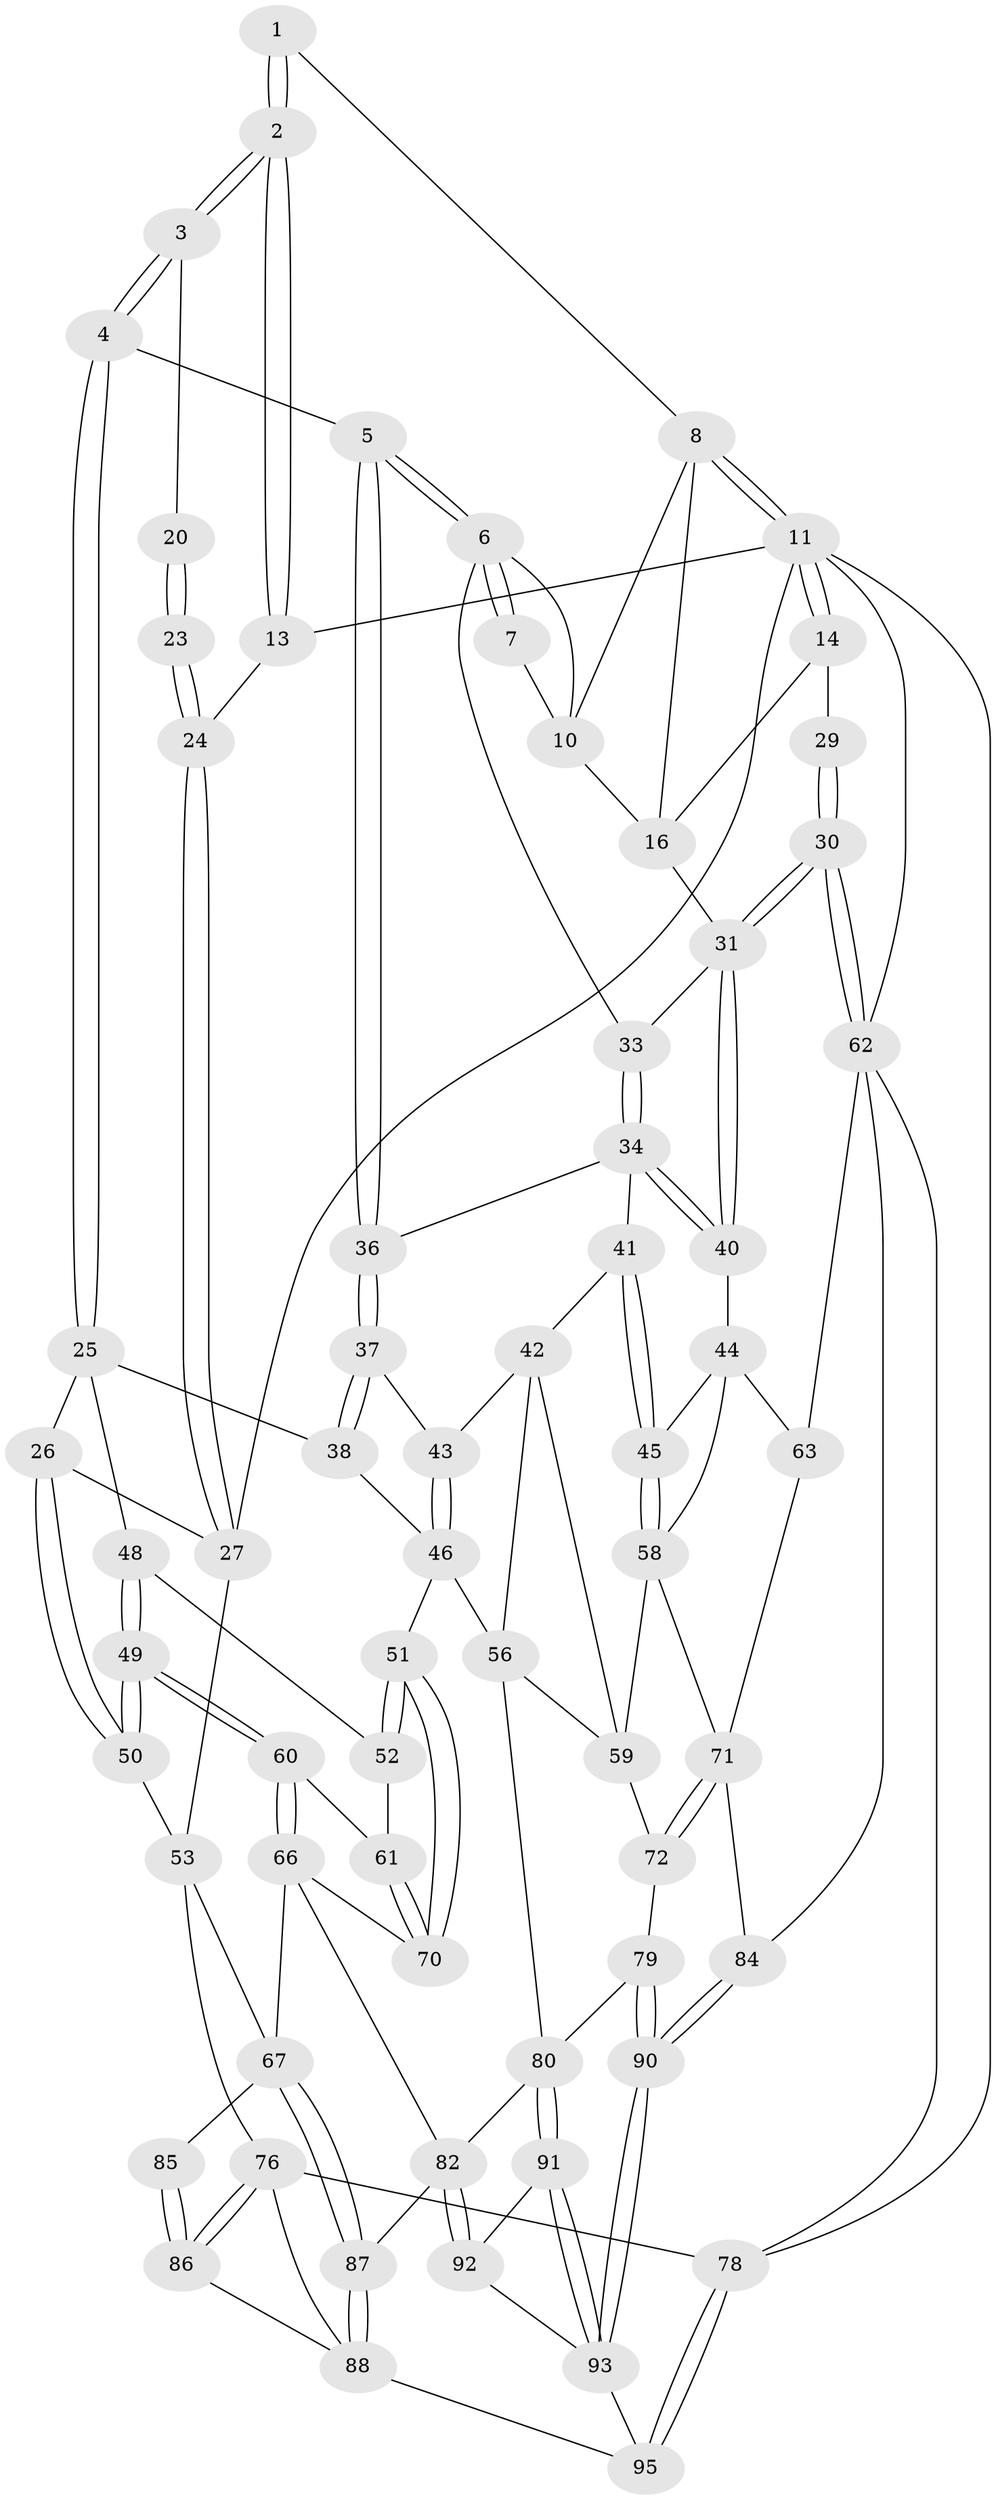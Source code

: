 // Generated by graph-tools (version 1.1) at 2025/52/02/27/25 19:52:41]
// undirected, 67 vertices, 156 edges
graph export_dot {
graph [start="1"]
  node [color=gray90,style=filled];
  1 [pos="+0.5408695166263677+0"];
  2 [pos="+0.27902997455209927+0"];
  3 [pos="+0.36857991859658623+0.175876845166605"];
  4 [pos="+0.3988053954497883+0.20356877918641106"];
  5 [pos="+0.47940377813822943+0.21521581148206795"];
  6 [pos="+0.48310947570122253+0.21307519821100596",super="+18"];
  7 [pos="+0.5398201781193673+0"];
  8 [pos="+0.7740430496983873+0",super="+9"];
  10 [pos="+0.6309737727402401+0.10038690463995917",super="+17"];
  11 [pos="+1+0",super="+12"];
  13 [pos="+0+0",super="+22"];
  14 [pos="+1+0",super="+15"];
  16 [pos="+0.8361963751235216+0.18768064300255252",super="+19"];
  20 [pos="+0.13397307715624285+0.09994082152728923",super="+21"];
  23 [pos="+0.16976002037486523+0.2496966908978496"];
  24 [pos="+0.10641983305437974+0.31258994877912494"];
  25 [pos="+0.25219610977718865+0.39973057588198185",super="+39"];
  26 [pos="+0.10036822338831793+0.41508646215687545"];
  27 [pos="+0.07714122955525163+0.40779883688233587",super="+28"];
  29 [pos="+1+0.36968942054422543"];
  30 [pos="+1+0.48214658657815135"];
  31 [pos="+1+0.45714286029088086",super="+32"];
  33 [pos="+0.7638170793906143+0.2946779938174311"];
  34 [pos="+0.7579704553678274+0.3133031627057509",super="+35"];
  36 [pos="+0.5190239855920685+0.40407263601734567"];
  37 [pos="+0.44256086496927766+0.47574981739786587"];
  38 [pos="+0.38472579489914843+0.5026410080153955"];
  40 [pos="+0.7743403410934814+0.5119877086634528"];
  41 [pos="+0.6098097531479457+0.48510938090263933"];
  42 [pos="+0.5591087176106911+0.5636745636674763",super="+55"];
  43 [pos="+0.5044631629723704+0.5627725749470138"];
  44 [pos="+0.7674751279423343+0.5204085964247759",super="+64"];
  45 [pos="+0.729083554341082+0.5480057686311023"];
  46 [pos="+0.4439672469474482+0.6788572870514533",super="+47"];
  48 [pos="+0.34191146989228444+0.5038206547264678"];
  49 [pos="+0.21525860740374397+0.6097100828024954"];
  50 [pos="+0.18394314271271417+0.5821347801132618"];
  51 [pos="+0.42021471642928054+0.6843786573488746"];
  52 [pos="+0.3205952349975637+0.6015893012463193"];
  53 [pos="+0.10678854477251071+0.6459358775808102",super="+54"];
  56 [pos="+0.5530152920196731+0.6893518671353205",super="+57"];
  58 [pos="+0.719069051421136+0.6075657792921796",super="+65"];
  59 [pos="+0.7175616766942458+0.6082953976439477",super="+73"];
  60 [pos="+0.23253736196138977+0.6536681734608029"];
  61 [pos="+0.2679572069798452+0.6550408450007388"];
  62 [pos="+1+0.5498282535659103",super="+69"];
  63 [pos="+0.9866382586992474+0.6223433253454935"];
  66 [pos="+0.21287211484010518+0.6924273098662963",super="+74"];
  67 [pos="+0.1603290569795482+0.7472956924865922",super="+68"];
  70 [pos="+0.37538492768804405+0.7081874718786281"];
  71 [pos="+0.7886593946442813+0.7866324546041478",super="+75"];
  72 [pos="+0.6984980142594358+0.7938757577483426"];
  76 [pos="+0+0.7483031449082818",super="+77"];
  78 [pos="+0+1"];
  79 [pos="+0.6258893550254622+0.8379717679575441"];
  80 [pos="+0.5615772308487322+0.8483214395128446",super="+81"];
  82 [pos="+0.4203940905946101+0.8916960167050846",super="+83"];
  84 [pos="+1+1"];
  85 [pos="+0.15160959523160475+0.7468428677245568"];
  86 [pos="+0+0.7604088924936778",super="+89"];
  87 [pos="+0.22578269668433962+0.8625258746140892"];
  88 [pos="+0.18109087037785362+0.9712791533791107",super="+96"];
  90 [pos="+0.8672356907631018+1"];
  91 [pos="+0.5692273419546104+0.887042921263555"];
  92 [pos="+0.41012649695488707+1"];
  93 [pos="+0.8603086914062353+1",super="+94"];
  95 [pos="+0.2462066197767463+1"];
  1 -- 2;
  1 -- 2;
  1 -- 8;
  2 -- 3;
  2 -- 3;
  2 -- 13;
  2 -- 13;
  3 -- 4;
  3 -- 4;
  3 -- 20;
  4 -- 5;
  4 -- 25;
  4 -- 25;
  5 -- 6;
  5 -- 6;
  5 -- 36;
  5 -- 36;
  6 -- 7;
  6 -- 7;
  6 -- 33;
  6 -- 10;
  7 -- 10;
  8 -- 11;
  8 -- 11;
  8 -- 16;
  8 -- 10;
  10 -- 16;
  11 -- 14;
  11 -- 14;
  11 -- 62;
  11 -- 13;
  11 -- 78;
  11 -- 27;
  13 -- 24;
  14 -- 29 [weight=2];
  14 -- 16;
  16 -- 31;
  20 -- 23 [weight=2];
  20 -- 23;
  23 -- 24;
  23 -- 24;
  24 -- 27;
  24 -- 27;
  25 -- 26;
  25 -- 48;
  25 -- 38;
  26 -- 27;
  26 -- 50;
  26 -- 50;
  27 -- 53;
  29 -- 30;
  29 -- 30;
  30 -- 31;
  30 -- 31;
  30 -- 62;
  30 -- 62;
  31 -- 40;
  31 -- 40;
  31 -- 33;
  33 -- 34;
  33 -- 34;
  34 -- 40;
  34 -- 40;
  34 -- 41;
  34 -- 36;
  36 -- 37;
  36 -- 37;
  37 -- 38;
  37 -- 38;
  37 -- 43;
  38 -- 46;
  40 -- 44;
  41 -- 42;
  41 -- 45;
  41 -- 45;
  42 -- 43;
  42 -- 56;
  42 -- 59;
  43 -- 46;
  43 -- 46;
  44 -- 45;
  44 -- 58;
  44 -- 63;
  45 -- 58;
  45 -- 58;
  46 -- 56;
  46 -- 51;
  48 -- 49;
  48 -- 49;
  48 -- 52;
  49 -- 50;
  49 -- 50;
  49 -- 60;
  49 -- 60;
  50 -- 53;
  51 -- 52;
  51 -- 52;
  51 -- 70;
  51 -- 70;
  52 -- 61;
  53 -- 76;
  53 -- 67;
  56 -- 59;
  56 -- 80;
  58 -- 59;
  58 -- 71;
  59 -- 72;
  60 -- 61;
  60 -- 66;
  60 -- 66;
  61 -- 70;
  61 -- 70;
  62 -- 63;
  62 -- 78;
  62 -- 84;
  63 -- 71;
  66 -- 67;
  66 -- 70;
  66 -- 82;
  67 -- 87;
  67 -- 87;
  67 -- 85;
  71 -- 72;
  71 -- 72;
  71 -- 84;
  72 -- 79;
  76 -- 86;
  76 -- 86;
  76 -- 78;
  76 -- 88;
  78 -- 95;
  78 -- 95;
  79 -- 80;
  79 -- 90;
  79 -- 90;
  80 -- 91;
  80 -- 91;
  80 -- 82;
  82 -- 92;
  82 -- 92;
  82 -- 87;
  84 -- 90;
  84 -- 90;
  85 -- 86 [weight=2];
  85 -- 86;
  86 -- 88;
  87 -- 88;
  87 -- 88;
  88 -- 95;
  90 -- 93;
  90 -- 93;
  91 -- 92;
  91 -- 93;
  91 -- 93;
  92 -- 93;
  93 -- 95;
}
